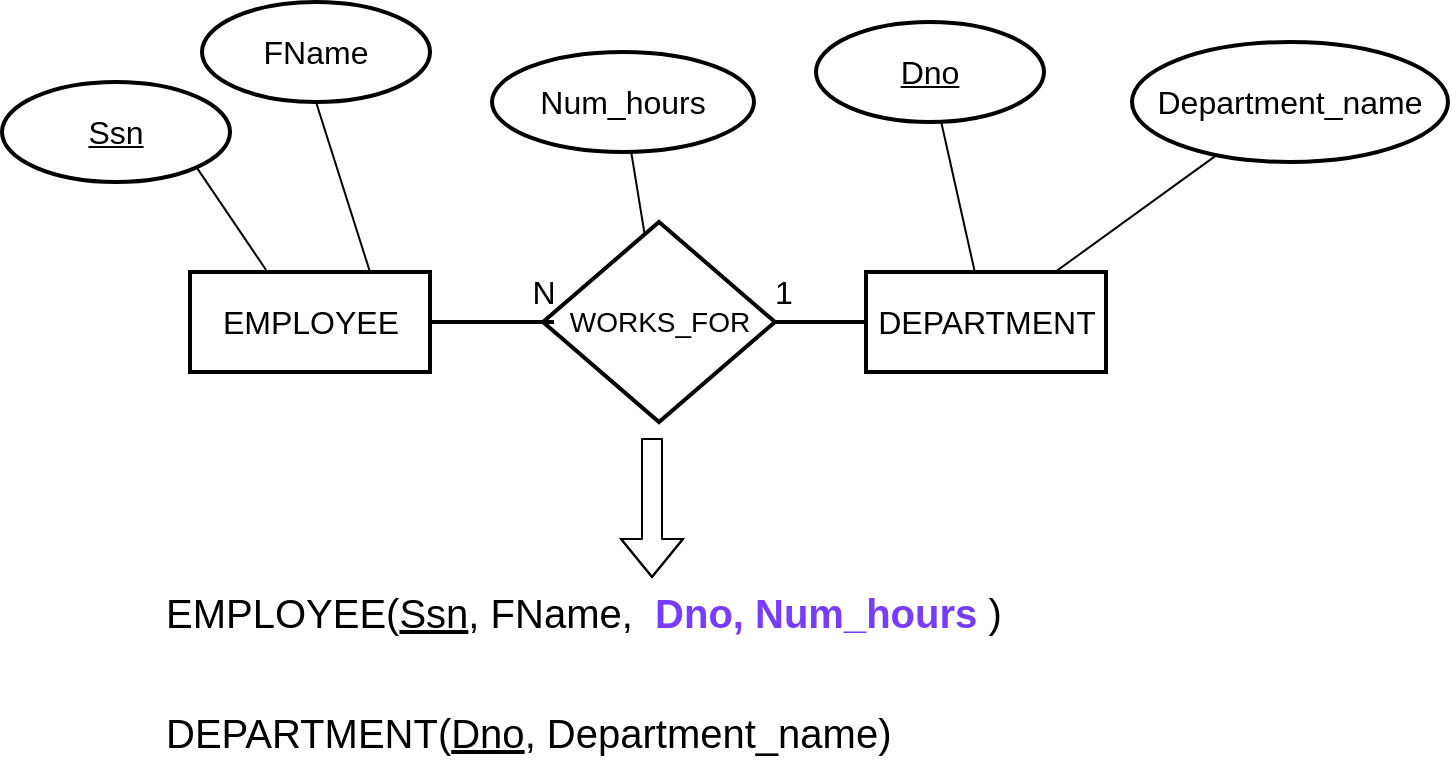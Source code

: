 <mxfile version="12.2.2" type="device" pages="1"><diagram id="xQ2Ufq9PnqMFeNz4wZim" name="Page-1"><mxGraphModel dx="1923" dy="694" grid="1" gridSize="10" guides="1" tooltips="1" connect="1" arrows="1" fold="1" page="1" pageScale="1" pageWidth="827" pageHeight="1169" math="0" shadow="0"><root><mxCell id="0"/><mxCell id="1" parent="0"/><mxCell id="yVpLkVPkTYECUh8DkX4--90" value="EMPLOYEE" style="html=1;fillColor=none;fontSize=16;strokeWidth=2;" parent="1" vertex="1"><mxGeometry x="94" y="175" width="120" height="50" as="geometry"/></mxCell><mxCell id="yVpLkVPkTYECUh8DkX4--91" value="DEPARTMENT" style="html=1;fillColor=none;fontSize=16;strokeWidth=2;" parent="1" vertex="1"><mxGeometry x="432" y="175" width="120" height="50" as="geometry"/></mxCell><mxCell id="yVpLkVPkTYECUh8DkX4--93" value="WORKS_FOR" style="shape=rhombus;strokeWidth=2;fontSize=17;perimeter=rhombusPerimeter;whiteSpace=wrap;html=1;align=center;fontSize=14;fillColor=none;" parent="1" vertex="1"><mxGeometry x="270.5" y="150" width="116" height="100" as="geometry"/></mxCell><mxCell id="yVpLkVPkTYECUh8DkX4--94" value="" style="endArrow=none;html=1;exitX=1;exitY=0.5;exitDx=0;exitDy=0;endFill=0;strokeWidth=2;" parent="1" source="yVpLkVPkTYECUh8DkX4--90" edge="1"><mxGeometry width="50" height="50" relative="1" as="geometry"><mxPoint x="200.656" y="8.958" as="sourcePoint"/><mxPoint x="276" y="200" as="targetPoint"/></mxGeometry></mxCell><mxCell id="yVpLkVPkTYECUh8DkX4--95" value="" style="endArrow=none;html=1;entryX=0;entryY=0.5;entryDx=0;entryDy=0;endFill=0;strokeWidth=2;" parent="1" source="yVpLkVPkTYECUh8DkX4--93" target="yVpLkVPkTYECUh8DkX4--91" edge="1"><mxGeometry width="50" height="50" relative="1" as="geometry"><mxPoint x="380" y="200" as="sourcePoint"/><mxPoint x="286" y="210" as="targetPoint"/></mxGeometry></mxCell><mxCell id="yVpLkVPkTYECUh8DkX4--96" value="N" style="text;html=1;strokeColor=none;fillColor=none;align=center;verticalAlign=middle;whiteSpace=wrap;rounded=0;fontSize=16;" parent="1" vertex="1"><mxGeometry x="255.5" y="175" width="30" height="20" as="geometry"/></mxCell><mxCell id="yVpLkVPkTYECUh8DkX4--97" value="1" style="text;html=1;strokeColor=none;fillColor=none;align=center;verticalAlign=middle;whiteSpace=wrap;rounded=0;fontSize=16;" parent="1" vertex="1"><mxGeometry x="376" y="175" width="30" height="20" as="geometry"/></mxCell><mxCell id="yVpLkVPkTYECUh8DkX4--98" value="Num_hours" style="ellipse;whiteSpace=wrap;html=1;strokeWidth=2;fillColor=none;fontSize=16;" parent="1" vertex="1"><mxGeometry x="245" y="65" width="131" height="50" as="geometry"/></mxCell><mxCell id="PgpCpTxEGu4RVDJ2l71C-1" value="" style="shape=flexArrow;endArrow=classic;html=1;" parent="1" edge="1"><mxGeometry width="50" height="50" relative="1" as="geometry"><mxPoint x="325" y="258" as="sourcePoint"/><mxPoint x="325" y="328" as="targetPoint"/><Array as="points"><mxPoint x="325" y="268"/></Array></mxGeometry></mxCell><mxCell id="PgpCpTxEGu4RVDJ2l71C-2" value="EMPLOYEE(&lt;u&gt;Ssn&lt;/u&gt;, FName,&amp;nbsp;&amp;nbsp;&lt;b&gt;&lt;font color=&quot;#773dff&quot;&gt;Dno, Num_hours&amp;nbsp;&lt;/font&gt;&lt;/b&gt;)" style="text;html=1;strokeColor=none;fillColor=none;align=left;verticalAlign=middle;whiteSpace=wrap;rounded=0;fontSize=20;" parent="1" vertex="1"><mxGeometry x="80" y="330" width="540" height="30" as="geometry"/></mxCell><mxCell id="PgpCpTxEGu4RVDJ2l71C-3" value="DEPARTMENT(&lt;u&gt;Dno&lt;/u&gt;, Department_name)" style="text;html=1;strokeColor=none;fillColor=none;align=left;verticalAlign=middle;whiteSpace=wrap;rounded=0;fontSize=20;" parent="1" vertex="1"><mxGeometry x="80" y="380" width="530" height="50" as="geometry"/></mxCell><mxCell id="PgpCpTxEGu4RVDJ2l71C-5" value="Ssn" style="ellipse;whiteSpace=wrap;html=1;strokeWidth=2;fillColor=none;fontSize=16;fontStyle=4" parent="1" vertex="1"><mxGeometry y="80" width="114" height="50" as="geometry"/></mxCell><mxCell id="PgpCpTxEGu4RVDJ2l71C-6" value="" style="endArrow=none;html=1;exitX=0.75;exitY=0;exitDx=0;exitDy=0;entryX=0.5;entryY=1;entryDx=0;entryDy=0;" parent="1" source="yVpLkVPkTYECUh8DkX4--90" target="PgpCpTxEGu4RVDJ2l71C-7" edge="1"><mxGeometry width="50" height="50" relative="1" as="geometry"><mxPoint x="149" y="175" as="sourcePoint"/><mxPoint x="199" y="125" as="targetPoint"/></mxGeometry></mxCell><mxCell id="PgpCpTxEGu4RVDJ2l71C-7" value="FName" style="ellipse;whiteSpace=wrap;html=1;strokeWidth=2;fillColor=none;fontSize=16;" parent="1" vertex="1"><mxGeometry x="100" y="40" width="114" height="50" as="geometry"/></mxCell><mxCell id="PgpCpTxEGu4RVDJ2l71C-8" value="" style="endArrow=none;html=1;exitX=0.317;exitY=-0.02;exitDx=0;exitDy=0;entryX=1;entryY=1;entryDx=0;entryDy=0;exitPerimeter=0;" parent="1" source="yVpLkVPkTYECUh8DkX4--90" target="PgpCpTxEGu4RVDJ2l71C-5" edge="1"><mxGeometry width="50" height="50" relative="1" as="geometry"><mxPoint x="200" y="185" as="sourcePoint"/><mxPoint x="222" y="130" as="targetPoint"/></mxGeometry></mxCell><mxCell id="PgpCpTxEGu4RVDJ2l71C-9" value="" style="endArrow=none;html=1;" parent="1" source="yVpLkVPkTYECUh8DkX4--93" target="yVpLkVPkTYECUh8DkX4--98" edge="1"><mxGeometry width="50" height="50" relative="1" as="geometry"><mxPoint x="148.04" y="184" as="sourcePoint"/><mxPoint x="107.305" y="132.678" as="targetPoint"/></mxGeometry></mxCell><mxCell id="PgpCpTxEGu4RVDJ2l71C-10" value="Dno" style="ellipse;whiteSpace=wrap;html=1;strokeWidth=2;fillColor=none;fontSize=16;fontStyle=4" parent="1" vertex="1"><mxGeometry x="407" y="50" width="114" height="50" as="geometry"/></mxCell><mxCell id="PgpCpTxEGu4RVDJ2l71C-11" value="Department_name" style="ellipse;whiteSpace=wrap;html=1;strokeWidth=2;fillColor=none;fontSize=16;" parent="1" vertex="1"><mxGeometry x="565" y="60" width="158" height="60" as="geometry"/></mxCell><mxCell id="PgpCpTxEGu4RVDJ2l71C-12" value="" style="endArrow=none;html=1;" parent="1" source="yVpLkVPkTYECUh8DkX4--91" target="PgpCpTxEGu4RVDJ2l71C-11" edge="1"><mxGeometry width="50" height="50" relative="1" as="geometry"><mxPoint x="653" y="227.5" as="sourcePoint"/><mxPoint x="610" y="143" as="targetPoint"/></mxGeometry></mxCell><mxCell id="PgpCpTxEGu4RVDJ2l71C-13" value="" style="endArrow=none;html=1;" parent="1" source="yVpLkVPkTYECUh8DkX4--91" target="PgpCpTxEGu4RVDJ2l71C-10" edge="1"><mxGeometry width="50" height="50" relative="1" as="geometry"><mxPoint x="553.754" y="185" as="sourcePoint"/><mxPoint x="620" y="153" as="targetPoint"/></mxGeometry></mxCell></root></mxGraphModel></diagram></mxfile>